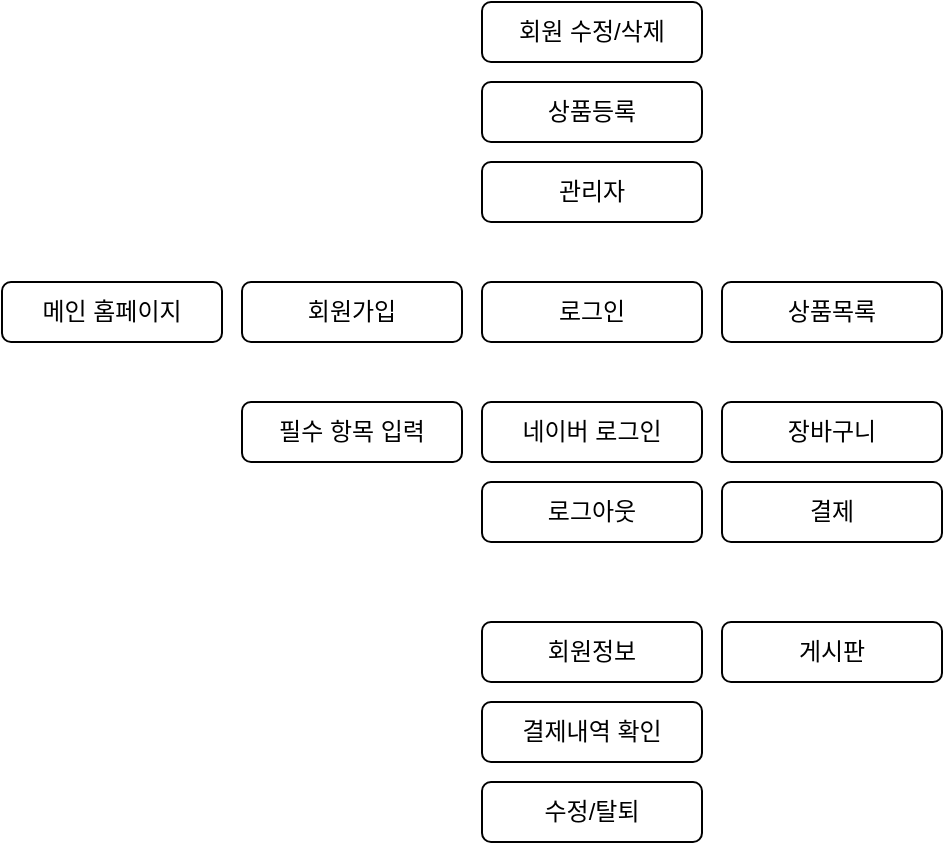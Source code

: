 <mxfile version="12.6.4" type="github"><diagram id="EoF8bWfDZ1W5wUB4bAYc" name="Page-1"><mxGraphModel dx="1422" dy="762" grid="1" gridSize="10" guides="1" tooltips="1" connect="1" arrows="1" fold="1" page="1" pageScale="1" pageWidth="827" pageHeight="1169" math="0" shadow="0"><root><mxCell id="0"/><mxCell id="1" parent="0"/><mxCell id="dSU2X27HAQukt67_EWKS-2" value="메인 홈페이지" style="rounded=1;whiteSpace=wrap;html=1;" parent="1" vertex="1"><mxGeometry x="60" y="230" width="110" height="30" as="geometry"/></mxCell><mxCell id="YvviXQJLg1RaKpPX2QeB-3" value="회원가입" style="rounded=1;whiteSpace=wrap;html=1;" vertex="1" parent="1"><mxGeometry x="180" y="230" width="110" height="30" as="geometry"/></mxCell><mxCell id="YvviXQJLg1RaKpPX2QeB-4" value="필수 항목 입력" style="rounded=1;whiteSpace=wrap;html=1;" vertex="1" parent="1"><mxGeometry x="180" y="290" width="110" height="30" as="geometry"/></mxCell><mxCell id="YvviXQJLg1RaKpPX2QeB-6" value="관리자" style="rounded=1;whiteSpace=wrap;html=1;" vertex="1" parent="1"><mxGeometry x="300" y="170" width="110" height="30" as="geometry"/></mxCell><mxCell id="YvviXQJLg1RaKpPX2QeB-9" value="상품등록" style="rounded=1;whiteSpace=wrap;html=1;" vertex="1" parent="1"><mxGeometry x="300" y="130" width="110" height="30" as="geometry"/></mxCell><mxCell id="YvviXQJLg1RaKpPX2QeB-11" value="회원 수정/삭제" style="rounded=1;whiteSpace=wrap;html=1;" vertex="1" parent="1"><mxGeometry x="300" y="90" width="110" height="30" as="geometry"/></mxCell><mxCell id="YvviXQJLg1RaKpPX2QeB-13" value="네이버 로그인" style="rounded=1;whiteSpace=wrap;html=1;" vertex="1" parent="1"><mxGeometry x="300" y="290" width="110" height="30" as="geometry"/></mxCell><mxCell id="YvviXQJLg1RaKpPX2QeB-14" value="로그아웃" style="rounded=1;whiteSpace=wrap;html=1;" vertex="1" parent="1"><mxGeometry x="300" y="330" width="110" height="30" as="geometry"/></mxCell><mxCell id="YvviXQJLg1RaKpPX2QeB-15" value="로그인" style="rounded=1;whiteSpace=wrap;html=1;" vertex="1" parent="1"><mxGeometry x="300" y="230" width="110" height="30" as="geometry"/></mxCell><mxCell id="YvviXQJLg1RaKpPX2QeB-16" value="회원정보" style="rounded=1;whiteSpace=wrap;html=1;" vertex="1" parent="1"><mxGeometry x="300" y="400" width="110" height="30" as="geometry"/></mxCell><mxCell id="YvviXQJLg1RaKpPX2QeB-17" value="상품목록" style="rounded=1;whiteSpace=wrap;html=1;" vertex="1" parent="1"><mxGeometry x="420" y="230" width="110" height="30" as="geometry"/></mxCell><mxCell id="YvviXQJLg1RaKpPX2QeB-18" value="게시판" style="rounded=1;whiteSpace=wrap;html=1;" vertex="1" parent="1"><mxGeometry x="420" y="400" width="110" height="30" as="geometry"/></mxCell><mxCell id="YvviXQJLg1RaKpPX2QeB-20" value="결제내역 확인" style="rounded=1;whiteSpace=wrap;html=1;" vertex="1" parent="1"><mxGeometry x="300" y="440" width="110" height="30" as="geometry"/></mxCell><mxCell id="YvviXQJLg1RaKpPX2QeB-21" value="수정/탈퇴" style="rounded=1;whiteSpace=wrap;html=1;" vertex="1" parent="1"><mxGeometry x="300" y="480" width="110" height="30" as="geometry"/></mxCell><mxCell id="YvviXQJLg1RaKpPX2QeB-22" value="장바구니" style="rounded=1;whiteSpace=wrap;html=1;" vertex="1" parent="1"><mxGeometry x="420" y="290" width="110" height="30" as="geometry"/></mxCell><mxCell id="YvviXQJLg1RaKpPX2QeB-23" value="결제" style="rounded=1;whiteSpace=wrap;html=1;" vertex="1" parent="1"><mxGeometry x="420" y="330" width="110" height="30" as="geometry"/></mxCell></root></mxGraphModel></diagram></mxfile>